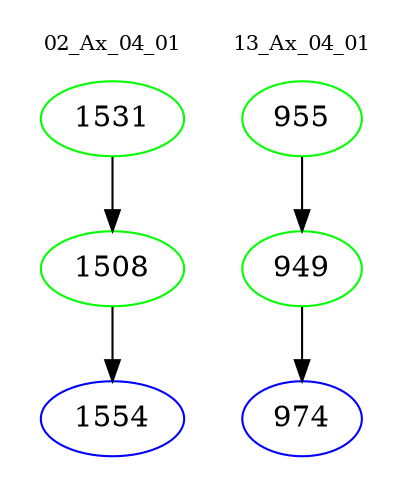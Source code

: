 digraph{
subgraph cluster_0 {
color = white
label = "02_Ax_04_01";
fontsize=10;
T0_1531 [label="1531", color="green"]
T0_1531 -> T0_1508 [color="black"]
T0_1508 [label="1508", color="green"]
T0_1508 -> T0_1554 [color="black"]
T0_1554 [label="1554", color="blue"]
}
subgraph cluster_1 {
color = white
label = "13_Ax_04_01";
fontsize=10;
T1_955 [label="955", color="green"]
T1_955 -> T1_949 [color="black"]
T1_949 [label="949", color="green"]
T1_949 -> T1_974 [color="black"]
T1_974 [label="974", color="blue"]
}
}
